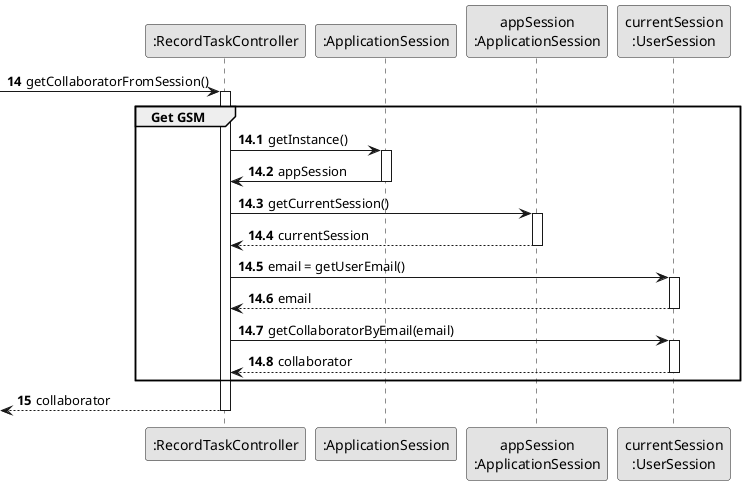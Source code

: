@startuml
skinparam monochrome true
skinparam packageStyle rectangle
skinparam shadowing false



'hide footbox
participant ":RecordTaskController" as CTRL
participant ":ApplicationSession" as _APP
participant "appSession\n:ApplicationSession" as APP
participant "currentSession\n:UserSession" as SESSAO

autonumber 14
-> CTRL : getCollaboratorFromSession()
autonumber 14.1
activate CTRL

    group Get GSM
        CTRL -> _APP: getInstance()
        activate _APP
            _APP -> CTRL: appSession
        deactivate _APP

        CTRL -> APP: getCurrentSession()
        activate APP

            APP --> CTRL: currentSession
        deactivate APP

        CTRL -> SESSAO: email = getUserEmail()
        activate SESSAO

            SESSAO --> CTRL: email
        deactivate SESSAO

        CTRL -> SESSAO: getCollaboratorByEmail(email)
        activate SESSAO

            SESSAO --> CTRL : collaborator
        deactivate SESSAO
    end
    autonumber 15
    <-- CTRL : collaborator
deactivate CTRL

@enduml